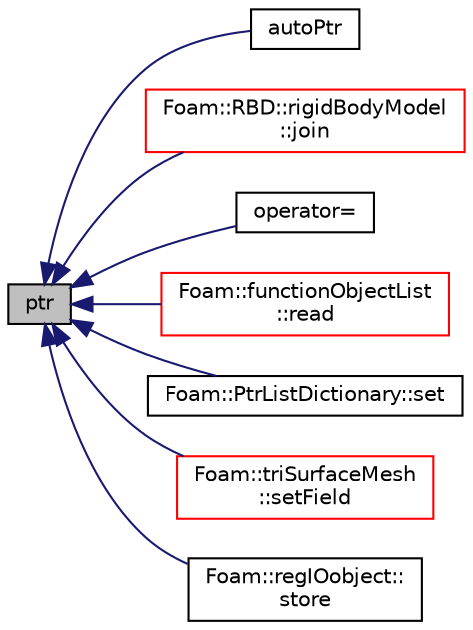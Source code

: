 digraph "ptr"
{
  bgcolor="transparent";
  edge [fontname="Helvetica",fontsize="10",labelfontname="Helvetica",labelfontsize="10"];
  node [fontname="Helvetica",fontsize="10",shape=record];
  rankdir="LR";
  Node1 [label="ptr",height=0.2,width=0.4,color="black", fillcolor="grey75", style="filled", fontcolor="black"];
  Node1 -> Node2 [dir="back",color="midnightblue",fontsize="10",style="solid",fontname="Helvetica"];
  Node2 [label="autoPtr",height=0.2,width=0.4,color="black",URL="$a00084.html#ac484ac00fbdfc5df884b78a7a0c049c8",tooltip="Construct either by transferring pointer or cloning. Should. "];
  Node1 -> Node3 [dir="back",color="midnightblue",fontsize="10",style="solid",fontname="Helvetica"];
  Node3 [label="Foam::RBD::rigidBodyModel\l::join",height=0.2,width=0.4,color="red",URL="$a02267.html#aa52f48c0e10c5d777846332e1c43ddc8",tooltip="Join the given body to the parent with ID parentID via the given. "];
  Node1 -> Node4 [dir="back",color="midnightblue",fontsize="10",style="solid",fontname="Helvetica"];
  Node4 [label="operator=",height=0.2,width=0.4,color="black",URL="$a00084.html#a7b7c1e08d578018c8a2c779ce54356be",tooltip="Take over the object pointer from parameter. "];
  Node1 -> Node5 [dir="back",color="midnightblue",fontsize="10",style="solid",fontname="Helvetica"];
  Node5 [label="Foam::functionObjectList\l::read",height=0.2,width=0.4,color="red",URL="$a00885.html#af816873151ddb0126e98bb2f914d8ed5",tooltip="Read and set the function objects if their data have changed. "];
  Node1 -> Node6 [dir="back",color="midnightblue",fontsize="10",style="solid",fontname="Helvetica"];
  Node6 [label="Foam::PtrListDictionary::set",height=0.2,width=0.4,color="black",URL="$a02083.html#adfe1bac00be9ac8d0fc5cb8d7e3606c6",tooltip="Set element to autoPtr value provided and return old element. "];
  Node1 -> Node7 [dir="back",color="midnightblue",fontsize="10",style="solid",fontname="Helvetica"];
  Node7 [label="Foam::triSurfaceMesh\l::setField",height=0.2,width=0.4,color="red",URL="$a02778.html#a80d088717fbf31bc3851678ab4071cca",tooltip="WIP. Store element-wise field. "];
  Node1 -> Node8 [dir="back",color="midnightblue",fontsize="10",style="solid",fontname="Helvetica"];
  Node8 [label="Foam::regIOobject::\lstore",height=0.2,width=0.4,color="black",URL="$a02205.html#aa506d6d575d8888827228305cb2dbf89",tooltip="Transfer ownership of the given object pointer to its registry. "];
}
